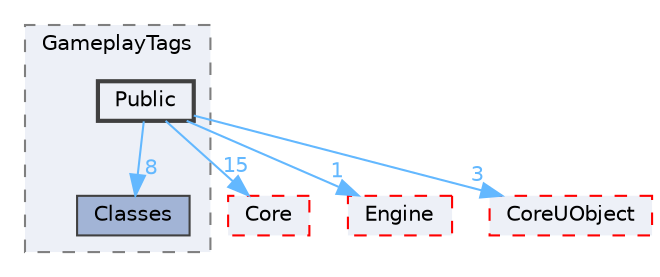 digraph "Public"
{
 // INTERACTIVE_SVG=YES
 // LATEX_PDF_SIZE
  bgcolor="transparent";
  edge [fontname=Helvetica,fontsize=10,labelfontname=Helvetica,labelfontsize=10];
  node [fontname=Helvetica,fontsize=10,shape=box,height=0.2,width=0.4];
  compound=true
  subgraph clusterdir_78c77892ffb922ed2fc41b0fd91bcc80 {
    graph [ bgcolor="#edf0f7", pencolor="grey50", label="GameplayTags", fontname=Helvetica,fontsize=10 style="filled,dashed", URL="dir_78c77892ffb922ed2fc41b0fd91bcc80.html",tooltip=""]
  dir_a98d5ecbbed8342140338c75998eae2a [label="Classes", fillcolor="#a2b4d6", color="grey25", style="filled", URL="dir_a98d5ecbbed8342140338c75998eae2a.html",tooltip=""];
  dir_0409c797cde7b90058cc70aecc88feb8 [label="Public", fillcolor="#edf0f7", color="grey25", style="filled,bold", URL="dir_0409c797cde7b90058cc70aecc88feb8.html",tooltip=""];
  }
  dir_0e6cddcc9caa1238c7f3774224afaa45 [label="Core", fillcolor="#edf0f7", color="red", style="filled,dashed", URL="dir_0e6cddcc9caa1238c7f3774224afaa45.html",tooltip=""];
  dir_fdf6aa5c3cf3805bb958134448d60562 [label="Engine", fillcolor="#edf0f7", color="red", style="filled,dashed", URL="dir_fdf6aa5c3cf3805bb958134448d60562.html",tooltip=""];
  dir_4c499e5e32e2b4479ad7e552df73eeae [label="CoreUObject", fillcolor="#edf0f7", color="red", style="filled,dashed", URL="dir_4c499e5e32e2b4479ad7e552df73eeae.html",tooltip=""];
  dir_0409c797cde7b90058cc70aecc88feb8->dir_0e6cddcc9caa1238c7f3774224afaa45 [headlabel="15", labeldistance=1.5 headhref="dir_000936_000266.html" href="dir_000936_000266.html" color="steelblue1" fontcolor="steelblue1"];
  dir_0409c797cde7b90058cc70aecc88feb8->dir_4c499e5e32e2b4479ad7e552df73eeae [headlabel="3", labeldistance=1.5 headhref="dir_000936_000268.html" href="dir_000936_000268.html" color="steelblue1" fontcolor="steelblue1"];
  dir_0409c797cde7b90058cc70aecc88feb8->dir_a98d5ecbbed8342140338c75998eae2a [headlabel="8", labeldistance=1.5 headhref="dir_000936_000194.html" href="dir_000936_000194.html" color="steelblue1" fontcolor="steelblue1"];
  dir_0409c797cde7b90058cc70aecc88feb8->dir_fdf6aa5c3cf3805bb958134448d60562 [headlabel="1", labeldistance=1.5 headhref="dir_000936_000366.html" href="dir_000936_000366.html" color="steelblue1" fontcolor="steelblue1"];
}
